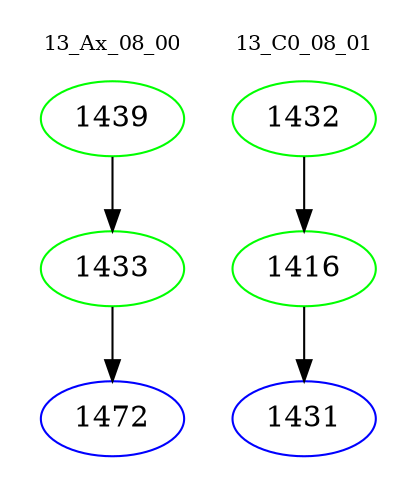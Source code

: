 digraph{
subgraph cluster_0 {
color = white
label = "13_Ax_08_00";
fontsize=10;
T0_1439 [label="1439", color="green"]
T0_1439 -> T0_1433 [color="black"]
T0_1433 [label="1433", color="green"]
T0_1433 -> T0_1472 [color="black"]
T0_1472 [label="1472", color="blue"]
}
subgraph cluster_1 {
color = white
label = "13_C0_08_01";
fontsize=10;
T1_1432 [label="1432", color="green"]
T1_1432 -> T1_1416 [color="black"]
T1_1416 [label="1416", color="green"]
T1_1416 -> T1_1431 [color="black"]
T1_1431 [label="1431", color="blue"]
}
}
